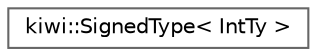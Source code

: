 digraph "Graphical Class Hierarchy"
{
 // LATEX_PDF_SIZE
  bgcolor="transparent";
  edge [fontname=Helvetica,fontsize=10,labelfontname=Helvetica,labelfontsize=10];
  node [fontname=Helvetica,fontsize=10,shape=box,height=0.2,width=0.4];
  rankdir="LR";
  Node0 [id="Node000000",label="kiwi::SignedType\< IntTy \>",height=0.2,width=0.4,color="grey40", fillcolor="white", style="filled",URL="$structkiwi_1_1SignedType.html",tooltip=" "];
}
